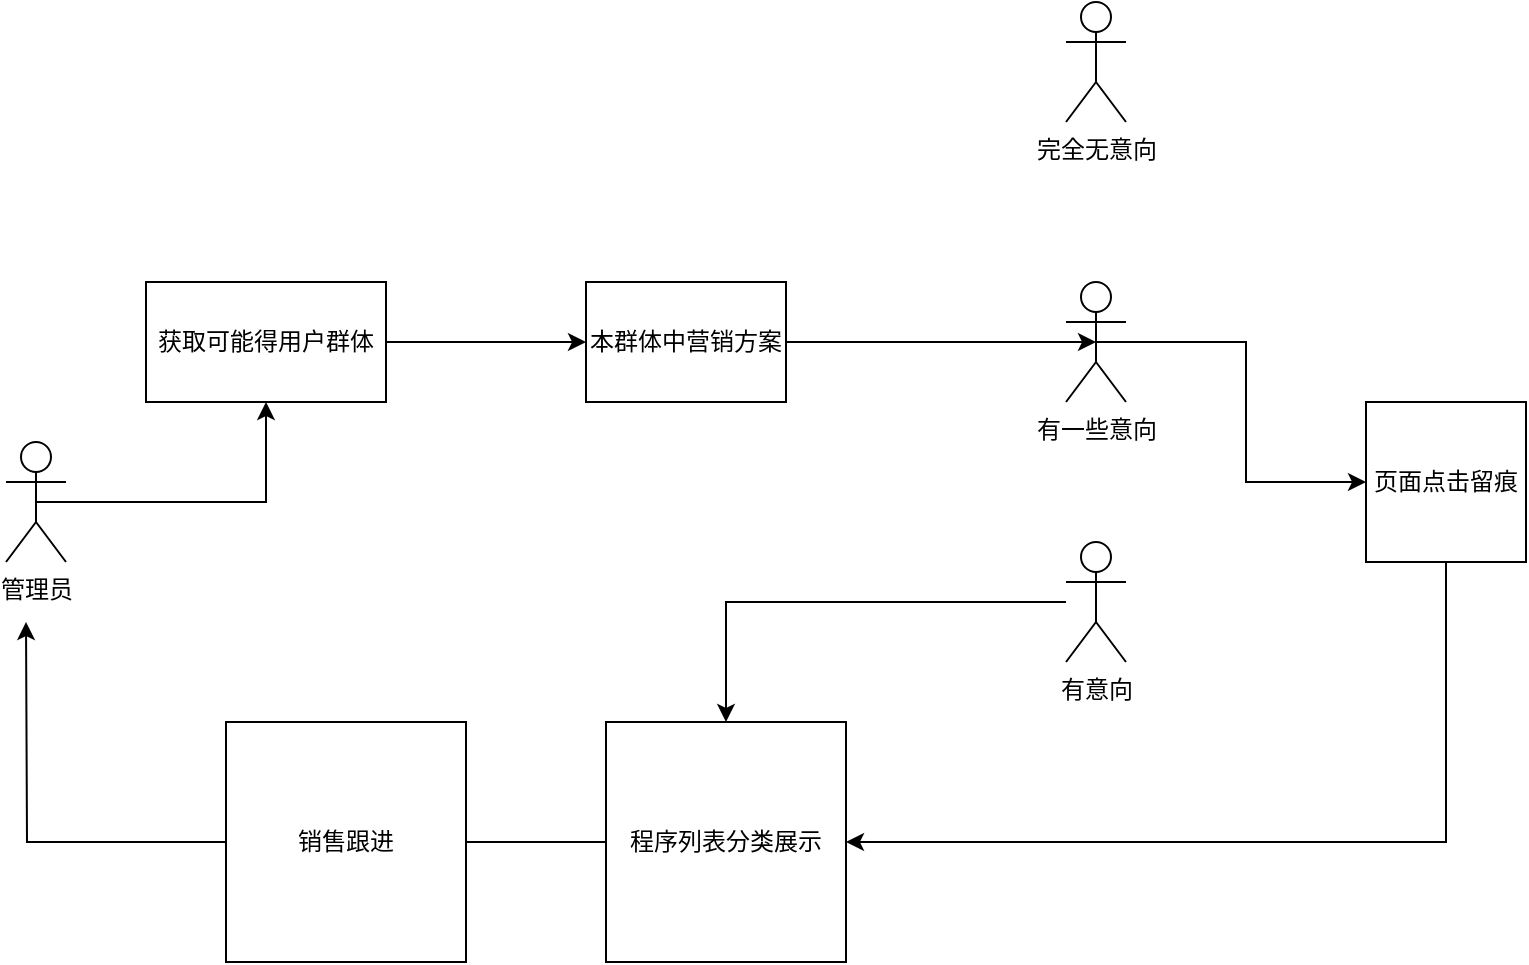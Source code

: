 <mxfile version="21.6.8" type="github">
  <diagram name="第 1 页" id="yDXS7n5Anj-UP4l8M4vU">
    <mxGraphModel dx="1050" dy="617" grid="1" gridSize="10" guides="1" tooltips="1" connect="1" arrows="1" fold="1" page="1" pageScale="1" pageWidth="827" pageHeight="1169" math="0" shadow="0">
      <root>
        <mxCell id="0" />
        <mxCell id="1" parent="0" />
        <mxCell id="w5IG4Na8-FNvRTiGhoOi-12" style="edgeStyle=orthogonalEdgeStyle;rounded=0;orthogonalLoop=1;jettySize=auto;html=1;entryX=0;entryY=0.5;entryDx=0;entryDy=0;" edge="1" parent="1" source="w5IG4Na8-FNvRTiGhoOi-1" target="w5IG4Na8-FNvRTiGhoOi-11">
          <mxGeometry relative="1" as="geometry" />
        </mxCell>
        <mxCell id="w5IG4Na8-FNvRTiGhoOi-1" value="获取可能得用户群体" style="rounded=0;whiteSpace=wrap;html=1;" vertex="1" parent="1">
          <mxGeometry x="120" y="220" width="120" height="60" as="geometry" />
        </mxCell>
        <mxCell id="w5IG4Na8-FNvRTiGhoOi-10" style="edgeStyle=orthogonalEdgeStyle;rounded=0;orthogonalLoop=1;jettySize=auto;html=1;exitX=0.5;exitY=0.5;exitDx=0;exitDy=0;exitPerimeter=0;entryX=0.5;entryY=1;entryDx=0;entryDy=0;" edge="1" parent="1" source="w5IG4Na8-FNvRTiGhoOi-2" target="w5IG4Na8-FNvRTiGhoOi-1">
          <mxGeometry relative="1" as="geometry" />
        </mxCell>
        <mxCell id="w5IG4Na8-FNvRTiGhoOi-2" value="管理员" style="shape=umlActor;verticalLabelPosition=bottom;verticalAlign=top;html=1;outlineConnect=0;" vertex="1" parent="1">
          <mxGeometry x="50" y="300" width="30" height="60" as="geometry" />
        </mxCell>
        <mxCell id="w5IG4Na8-FNvRTiGhoOi-27" style="edgeStyle=orthogonalEdgeStyle;rounded=0;orthogonalLoop=1;jettySize=auto;html=1;entryX=0.5;entryY=0.5;entryDx=0;entryDy=0;entryPerimeter=0;" edge="1" parent="1" source="w5IG4Na8-FNvRTiGhoOi-11" target="w5IG4Na8-FNvRTiGhoOi-14">
          <mxGeometry relative="1" as="geometry">
            <mxPoint x="570" y="250" as="targetPoint" />
          </mxGeometry>
        </mxCell>
        <mxCell id="w5IG4Na8-FNvRTiGhoOi-11" value="本群体中营销方案" style="rounded=0;whiteSpace=wrap;html=1;" vertex="1" parent="1">
          <mxGeometry x="340" y="220" width="100" height="60" as="geometry" />
        </mxCell>
        <mxCell id="w5IG4Na8-FNvRTiGhoOi-13" value="完全无意向&lt;br&gt;" style="shape=umlActor;verticalLabelPosition=bottom;verticalAlign=top;html=1;outlineConnect=0;" vertex="1" parent="1">
          <mxGeometry x="580" y="80" width="30" height="60" as="geometry" />
        </mxCell>
        <mxCell id="w5IG4Na8-FNvRTiGhoOi-28" style="edgeStyle=orthogonalEdgeStyle;rounded=0;orthogonalLoop=1;jettySize=auto;html=1;exitX=0.5;exitY=0.5;exitDx=0;exitDy=0;exitPerimeter=0;entryX=0;entryY=0.5;entryDx=0;entryDy=0;" edge="1" parent="1" source="w5IG4Na8-FNvRTiGhoOi-14" target="w5IG4Na8-FNvRTiGhoOi-25">
          <mxGeometry relative="1" as="geometry" />
        </mxCell>
        <mxCell id="w5IG4Na8-FNvRTiGhoOi-14" value="有一些意向" style="shape=umlActor;verticalLabelPosition=bottom;verticalAlign=top;html=1;outlineConnect=0;" vertex="1" parent="1">
          <mxGeometry x="580" y="220" width="30" height="60" as="geometry" />
        </mxCell>
        <mxCell id="w5IG4Na8-FNvRTiGhoOi-30" style="edgeStyle=orthogonalEdgeStyle;rounded=0;orthogonalLoop=1;jettySize=auto;html=1;entryX=0.5;entryY=0;entryDx=0;entryDy=0;" edge="1" parent="1" source="w5IG4Na8-FNvRTiGhoOi-24" target="w5IG4Na8-FNvRTiGhoOi-26">
          <mxGeometry relative="1" as="geometry" />
        </mxCell>
        <mxCell id="w5IG4Na8-FNvRTiGhoOi-24" value="有意向" style="shape=umlActor;verticalLabelPosition=bottom;verticalAlign=top;html=1;outlineConnect=0;" vertex="1" parent="1">
          <mxGeometry x="580" y="350" width="30" height="60" as="geometry" />
        </mxCell>
        <mxCell id="w5IG4Na8-FNvRTiGhoOi-35" style="edgeStyle=orthogonalEdgeStyle;rounded=0;orthogonalLoop=1;jettySize=auto;html=1;exitX=0.5;exitY=1;exitDx=0;exitDy=0;entryX=1;entryY=0.5;entryDx=0;entryDy=0;" edge="1" parent="1" source="w5IG4Na8-FNvRTiGhoOi-25" target="w5IG4Na8-FNvRTiGhoOi-26">
          <mxGeometry relative="1" as="geometry" />
        </mxCell>
        <mxCell id="w5IG4Na8-FNvRTiGhoOi-25" value="页面点击留痕" style="whiteSpace=wrap;html=1;aspect=fixed;" vertex="1" parent="1">
          <mxGeometry x="730" y="280" width="80" height="80" as="geometry" />
        </mxCell>
        <mxCell id="w5IG4Na8-FNvRTiGhoOi-31" style="edgeStyle=orthogonalEdgeStyle;rounded=0;orthogonalLoop=1;jettySize=auto;html=1;exitX=0;exitY=0.5;exitDx=0;exitDy=0;" edge="1" parent="1" source="w5IG4Na8-FNvRTiGhoOi-26">
          <mxGeometry relative="1" as="geometry">
            <mxPoint x="60" y="390" as="targetPoint" />
          </mxGeometry>
        </mxCell>
        <mxCell id="w5IG4Na8-FNvRTiGhoOi-26" value="程序列表分类展示" style="whiteSpace=wrap;html=1;aspect=fixed;" vertex="1" parent="1">
          <mxGeometry x="350" y="440" width="120" height="120" as="geometry" />
        </mxCell>
        <mxCell id="w5IG4Na8-FNvRTiGhoOi-34" value="销售跟进" style="whiteSpace=wrap;html=1;aspect=fixed;" vertex="1" parent="1">
          <mxGeometry x="160" y="440" width="120" height="120" as="geometry" />
        </mxCell>
      </root>
    </mxGraphModel>
  </diagram>
</mxfile>
